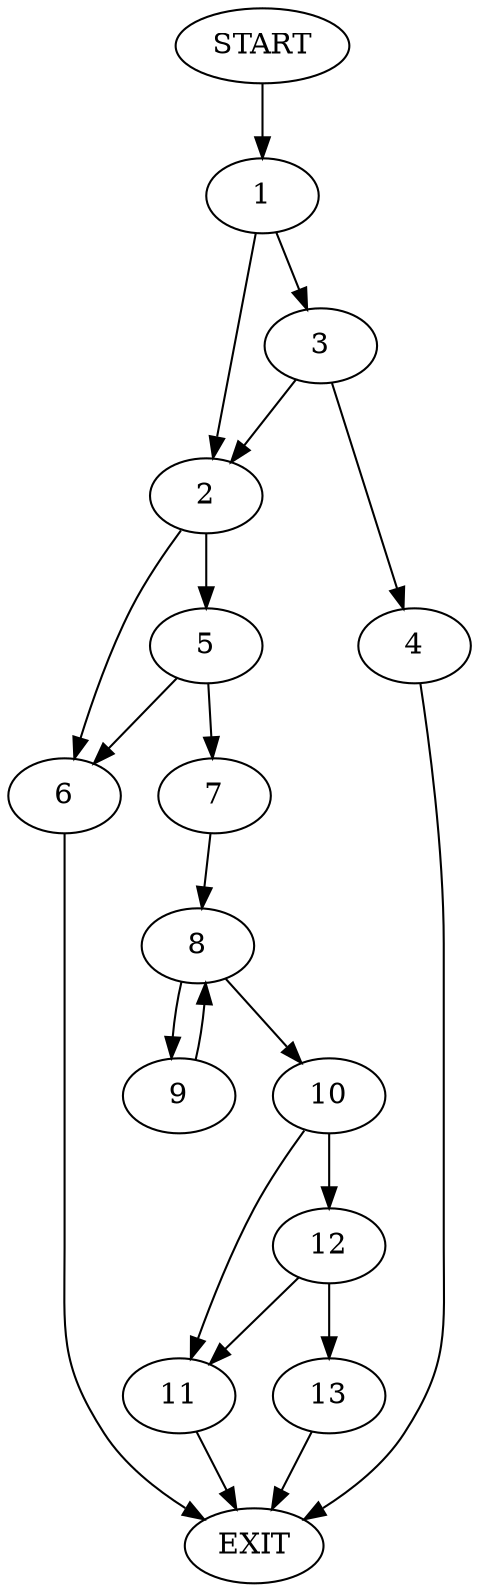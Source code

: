 digraph {
0 [label="START"]
14 [label="EXIT"]
0 -> 1
1 -> 2
1 -> 3
3 -> 4
3 -> 2
2 -> 5
2 -> 6
4 -> 14
6 -> 14
5 -> 7
5 -> 6
7 -> 8
8 -> 9
8 -> 10
9 -> 8
10 -> 11
10 -> 12
12 -> 13
12 -> 11
11 -> 14
13 -> 14
}
